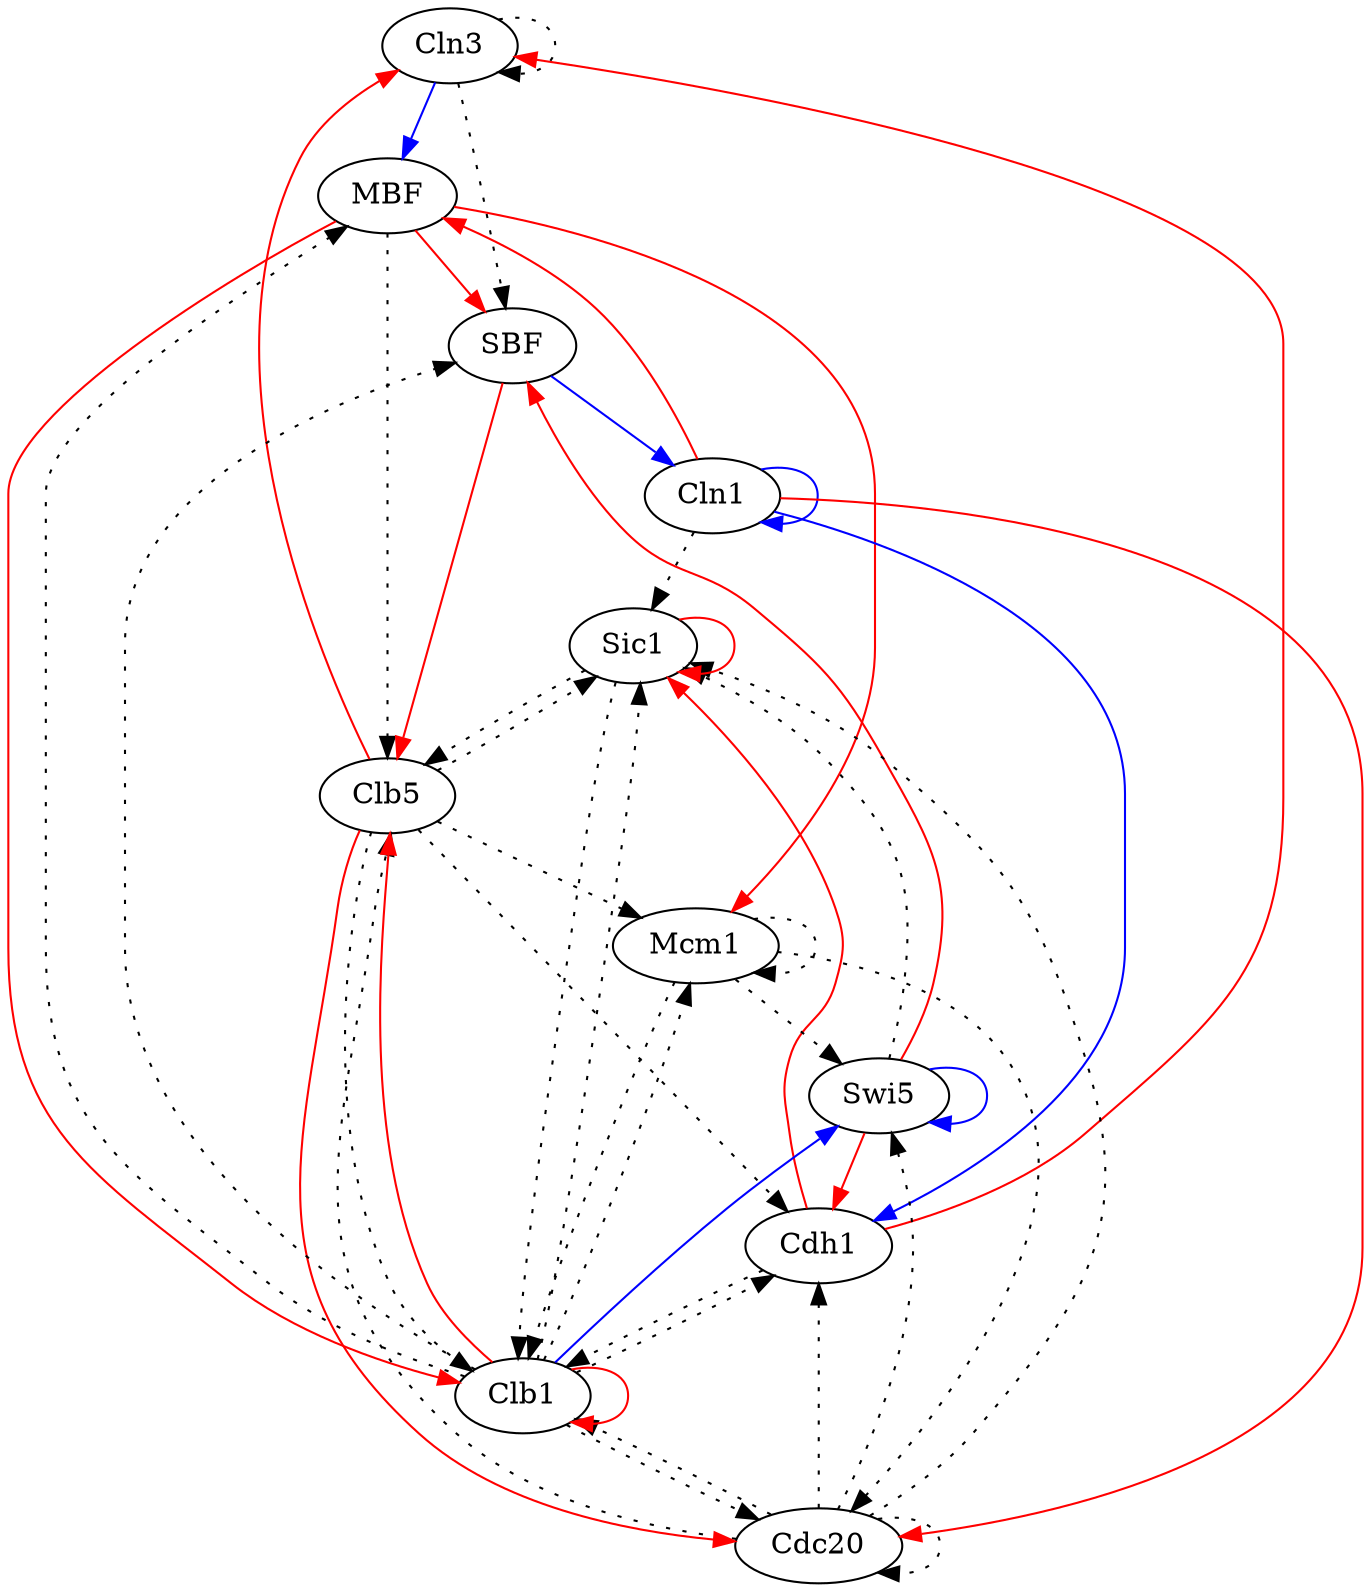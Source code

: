 // Grafos-Spellman11
digraph {
	YAL040C [label=Cln3]
	YDL056W [label=MBF]
	YER111C [label=SBF]
	YMR199W [label=Cln1]
	YGL003C [label=Cdh1]
	YDR146C [label=Swi5]
	YGL116W [label=Cdc20]
	YPR120C [label=Clb5]
	YLR079W [label=Sic1]
	YGR108W [label=Clb1]
	YMR043W [label=Mcm1]
	YAL040C -> YAL040C [style=dotted]
	YAL040C -> YDL056W [color=blue]
	YAL040C -> YER111C [style=dotted]
	YDL056W -> YER111C [color=red]
	YDL056W -> YPR120C [style=dotted]
	YDL056W -> YGR108W [color=red]
	YDL056W -> YMR043W [color=red]
	YER111C -> YMR199W [color=blue]
	YER111C -> YPR120C [color=red]
	YMR199W -> YDL056W [color=red]
	YMR199W -> YMR199W [color=blue]
	YMR199W -> YGL003C [color=blue]
	YMR199W -> YGL116W [color=red]
	YMR199W -> YLR079W [style=dotted]
	YGL003C -> YAL040C [color=red]
	YGL003C -> YLR079W [color=red]
	YGL003C -> YGR108W [style=dotted]
	YDR146C -> YER111C [color=red]
	YDR146C -> YGL003C [color=red]
	YDR146C -> YDR146C [color=blue]
	YDR146C -> YLR079W [style=dotted]
	YGL116W -> YGL003C [style=dotted]
	YGL116W -> YDR146C [style=dotted]
	YGL116W -> YGL116W [style=dotted]
	YGL116W -> YPR120C [style=dotted]
	YGL116W -> YLR079W [style=dotted]
	YGL116W -> YGR108W [style=dotted]
	YPR120C -> YAL040C [color=red]
	YPR120C -> YGL003C [style=dotted]
	YPR120C -> YGL116W [color=red]
	YPR120C -> YLR079W [style=dotted]
	YPR120C -> YGR108W [style=dotted]
	YPR120C -> YMR043W [style=dotted]
	YLR079W -> YPR120C [style=dotted]
	YLR079W -> YLR079W [color=red]
	YLR079W -> YGR108W [style=dotted]
	YGR108W -> YDL056W [style=dotted]
	YGR108W -> YER111C [style=dotted]
	YGR108W -> YGL003C [style=dotted]
	YGR108W -> YDR146C [color=blue]
	YGR108W -> YGL116W [style=dotted]
	YGR108W -> YPR120C [color=red]
	YGR108W -> YLR079W [style=dotted]
	YGR108W -> YGR108W [color=red]
	YGR108W -> YMR043W [style=dotted]
	YMR043W -> YDR146C [style=dotted]
	YMR043W -> YGL116W [style=dotted]
	YMR043W -> YGR108W [style=dotted]
	YMR043W -> YMR043W [style=dotted]
}
